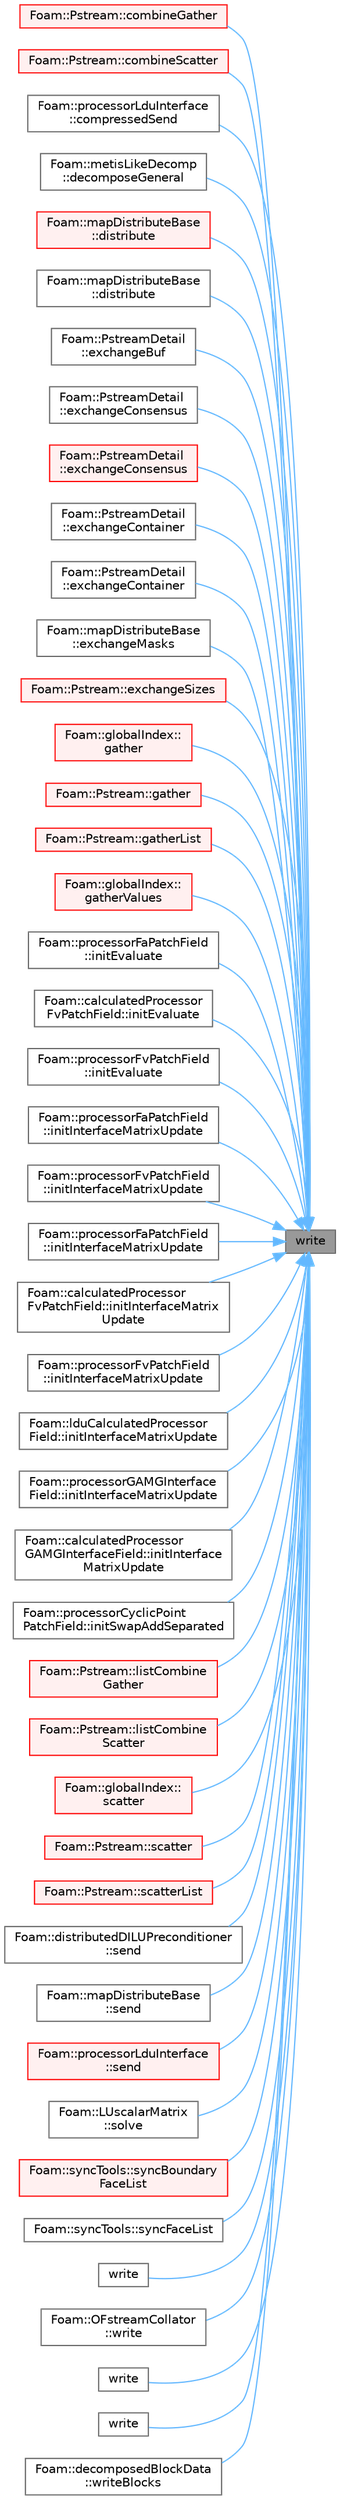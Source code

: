 digraph "write"
{
 // LATEX_PDF_SIZE
  bgcolor="transparent";
  edge [fontname=Helvetica,fontsize=10,labelfontname=Helvetica,labelfontsize=10];
  node [fontname=Helvetica,fontsize=10,shape=box,height=0.2,width=0.4];
  rankdir="RL";
  Node1 [id="Node000001",label="write",height=0.2,width=0.4,color="gray40", fillcolor="grey60", style="filled", fontcolor="black",tooltip=" "];
  Node1 -> Node2 [id="edge1_Node000001_Node000002",dir="back",color="steelblue1",style="solid",tooltip=" "];
  Node2 [id="Node000002",label="Foam::Pstream::combineGather",height=0.2,width=0.4,color="red", fillcolor="#FFF0F0", style="filled",URL="$classFoam_1_1Pstream.html#a6a5fbe57b90209c3c007cae22783966d",tooltip=" "];
  Node1 -> Node17 [id="edge2_Node000001_Node000017",dir="back",color="steelblue1",style="solid",tooltip=" "];
  Node17 [id="Node000017",label="Foam::Pstream::combineScatter",height=0.2,width=0.4,color="red", fillcolor="#FFF0F0", style="filled",URL="$classFoam_1_1Pstream.html#a72eb7db43b99d33935795be25212b240",tooltip=" "];
  Node1 -> Node19 [id="edge3_Node000001_Node000019",dir="back",color="steelblue1",style="solid",tooltip=" "];
  Node19 [id="Node000019",label="Foam::processorLduInterface\l::compressedSend",height=0.2,width=0.4,color="grey40", fillcolor="white", style="filled",URL="$classFoam_1_1processorLduInterface.html#a8b92f0365504355ae51fcba507dd695b",tooltip=" "];
  Node1 -> Node20 [id="edge4_Node000001_Node000020",dir="back",color="steelblue1",style="solid",tooltip=" "];
  Node20 [id="Node000020",label="Foam::metisLikeDecomp\l::decomposeGeneral",height=0.2,width=0.4,color="grey40", fillcolor="white", style="filled",URL="$classFoam_1_1metisLikeDecomp.html#ade7fcefea26c062a77ede6094665448f",tooltip=" "];
  Node1 -> Node21 [id="edge5_Node000001_Node000021",dir="back",color="steelblue1",style="solid",tooltip=" "];
  Node21 [id="Node000021",label="Foam::mapDistributeBase\l::distribute",height=0.2,width=0.4,color="red", fillcolor="#FFF0F0", style="filled",URL="$classFoam_1_1mapDistributeBase.html#adfb7f7cab080e230c5604f22c2ec89ff",tooltip=" "];
  Node1 -> Node31 [id="edge6_Node000001_Node000031",dir="back",color="steelblue1",style="solid",tooltip=" "];
  Node31 [id="Node000031",label="Foam::mapDistributeBase\l::distribute",height=0.2,width=0.4,color="grey40", fillcolor="white", style="filled",URL="$classFoam_1_1mapDistributeBase.html#ad935c2719730bbe84c9a89b6e91bce5a",tooltip=" "];
  Node1 -> Node32 [id="edge7_Node000001_Node000032",dir="back",color="steelblue1",style="solid",tooltip=" "];
  Node32 [id="Node000032",label="Foam::PstreamDetail\l::exchangeBuf",height=0.2,width=0.4,color="grey40", fillcolor="white", style="filled",URL="$namespaceFoam_1_1PstreamDetail.html#a888a39db8b23e446561245b14b3be2f4",tooltip=" "];
  Node1 -> Node33 [id="edge8_Node000001_Node000033",dir="back",color="steelblue1",style="solid",tooltip=" "];
  Node33 [id="Node000033",label="Foam::PstreamDetail\l::exchangeConsensus",height=0.2,width=0.4,color="grey40", fillcolor="white", style="filled",URL="$namespaceFoam_1_1PstreamDetail.html#a290daec6721dcc73e18585dd63411296",tooltip=" "];
  Node1 -> Node34 [id="edge9_Node000001_Node000034",dir="back",color="steelblue1",style="solid",tooltip=" "];
  Node34 [id="Node000034",label="Foam::PstreamDetail\l::exchangeConsensus",height=0.2,width=0.4,color="red", fillcolor="#FFF0F0", style="filled",URL="$namespaceFoam_1_1PstreamDetail.html#afe83de1d422bb3e240090bc44126b104",tooltip=" "];
  Node1 -> Node37 [id="edge10_Node000001_Node000037",dir="back",color="steelblue1",style="solid",tooltip=" "];
  Node37 [id="Node000037",label="Foam::PstreamDetail\l::exchangeContainer",height=0.2,width=0.4,color="grey40", fillcolor="white", style="filled",URL="$namespaceFoam_1_1PstreamDetail.html#a7c4d8de05c8b154709421d3840f97d43",tooltip=" "];
  Node1 -> Node38 [id="edge11_Node000001_Node000038",dir="back",color="steelblue1",style="solid",tooltip=" "];
  Node38 [id="Node000038",label="Foam::PstreamDetail\l::exchangeContainer",height=0.2,width=0.4,color="grey40", fillcolor="white", style="filled",URL="$namespaceFoam_1_1PstreamDetail.html#a8edbf6a7504dda4b112404138d4dd6f3",tooltip=" "];
  Node1 -> Node39 [id="edge12_Node000001_Node000039",dir="back",color="steelblue1",style="solid",tooltip=" "];
  Node39 [id="Node000039",label="Foam::mapDistributeBase\l::exchangeMasks",height=0.2,width=0.4,color="grey40", fillcolor="white", style="filled",URL="$classFoam_1_1mapDistributeBase.html#ac6e864389776bcc69e30a75f0655ad1d",tooltip=" "];
  Node1 -> Node40 [id="edge13_Node000001_Node000040",dir="back",color="steelblue1",style="solid",tooltip=" "];
  Node40 [id="Node000040",label="Foam::Pstream::exchangeSizes",height=0.2,width=0.4,color="red", fillcolor="#FFF0F0", style="filled",URL="$classFoam_1_1Pstream.html#afdd9bee35c1e4d0f4d7094d637f850a0",tooltip=" "];
  Node1 -> Node42 [id="edge14_Node000001_Node000042",dir="back",color="steelblue1",style="solid",tooltip=" "];
  Node42 [id="Node000042",label="Foam::globalIndex::\lgather",height=0.2,width=0.4,color="red", fillcolor="#FFF0F0", style="filled",URL="$classFoam_1_1globalIndex.html#a75482eae7e41c5ccd2c3600605e760d6",tooltip=" "];
  Node1 -> Node64 [id="edge15_Node000001_Node000064",dir="back",color="steelblue1",style="solid",tooltip=" "];
  Node64 [id="Node000064",label="Foam::Pstream::gather",height=0.2,width=0.4,color="red", fillcolor="#FFF0F0", style="filled",URL="$classFoam_1_1Pstream.html#a4b798236407a2f8c561efebfdc0f9f0e",tooltip=" "];
  Node1 -> Node572 [id="edge16_Node000001_Node000572",dir="back",color="steelblue1",style="solid",tooltip=" "];
  Node572 [id="Node000572",label="Foam::Pstream::gatherList",height=0.2,width=0.4,color="red", fillcolor="#FFF0F0", style="filled",URL="$classFoam_1_1Pstream.html#a5f2c39c18360c2508bad8e3af874ab52",tooltip=" "];
  Node1 -> Node612 [id="edge17_Node000001_Node000612",dir="back",color="steelblue1",style="solid",tooltip=" "];
  Node612 [id="Node000612",label="Foam::globalIndex::\lgatherValues",height=0.2,width=0.4,color="red", fillcolor="#FFF0F0", style="filled",URL="$classFoam_1_1globalIndex.html#ae71eec9234fb97c97683d231b6f8063a",tooltip=" "];
  Node1 -> Node613 [id="edge18_Node000001_Node000613",dir="back",color="steelblue1",style="solid",tooltip=" "];
  Node613 [id="Node000613",label="Foam::processorFaPatchField\l::initEvaluate",height=0.2,width=0.4,color="grey40", fillcolor="white", style="filled",URL="$classFoam_1_1processorFaPatchField.html#a65e53e9af7fa5ef0659db31b6d0763b0",tooltip=" "];
  Node1 -> Node614 [id="edge19_Node000001_Node000614",dir="back",color="steelblue1",style="solid",tooltip=" "];
  Node614 [id="Node000614",label="Foam::calculatedProcessor\lFvPatchField::initEvaluate",height=0.2,width=0.4,color="grey40", fillcolor="white", style="filled",URL="$classFoam_1_1calculatedProcessorFvPatchField.html#a65e53e9af7fa5ef0659db31b6d0763b0",tooltip=" "];
  Node1 -> Node615 [id="edge20_Node000001_Node000615",dir="back",color="steelblue1",style="solid",tooltip=" "];
  Node615 [id="Node000615",label="Foam::processorFvPatchField\l::initEvaluate",height=0.2,width=0.4,color="grey40", fillcolor="white", style="filled",URL="$classFoam_1_1processorFvPatchField.html#a65e53e9af7fa5ef0659db31b6d0763b0",tooltip=" "];
  Node1 -> Node616 [id="edge21_Node000001_Node000616",dir="back",color="steelblue1",style="solid",tooltip=" "];
  Node616 [id="Node000616",label="Foam::processorFaPatchField\l::initInterfaceMatrixUpdate",height=0.2,width=0.4,color="grey40", fillcolor="white", style="filled",URL="$classFoam_1_1processorFaPatchField.html#ab0573e14b3cbb8be1a2aec56fd0afdbc",tooltip=" "];
  Node1 -> Node617 [id="edge22_Node000001_Node000617",dir="back",color="steelblue1",style="solid",tooltip=" "];
  Node617 [id="Node000617",label="Foam::processorFvPatchField\l::initInterfaceMatrixUpdate",height=0.2,width=0.4,color="grey40", fillcolor="white", style="filled",URL="$classFoam_1_1processorFvPatchField.html#a4754d61e5d2f16639d626df39704a63b",tooltip=" "];
  Node1 -> Node618 [id="edge23_Node000001_Node000618",dir="back",color="steelblue1",style="solid",tooltip=" "];
  Node618 [id="Node000618",label="Foam::processorFaPatchField\l::initInterfaceMatrixUpdate",height=0.2,width=0.4,color="grey40", fillcolor="white", style="filled",URL="$classFoam_1_1processorFaPatchField.html#a202fc6302e594b02bed6e65f27b2d41f",tooltip=" "];
  Node1 -> Node619 [id="edge24_Node000001_Node000619",dir="back",color="steelblue1",style="solid",tooltip=" "];
  Node619 [id="Node000619",label="Foam::calculatedProcessor\lFvPatchField::initInterfaceMatrix\lUpdate",height=0.2,width=0.4,color="grey40", fillcolor="white", style="filled",URL="$classFoam_1_1calculatedProcessorFvPatchField.html#a202fc6302e594b02bed6e65f27b2d41f",tooltip=" "];
  Node1 -> Node620 [id="edge25_Node000001_Node000620",dir="back",color="steelblue1",style="solid",tooltip=" "];
  Node620 [id="Node000620",label="Foam::processorFvPatchField\l::initInterfaceMatrixUpdate",height=0.2,width=0.4,color="grey40", fillcolor="white", style="filled",URL="$classFoam_1_1processorFvPatchField.html#a202fc6302e594b02bed6e65f27b2d41f",tooltip=" "];
  Node1 -> Node621 [id="edge26_Node000001_Node000621",dir="back",color="steelblue1",style="solid",tooltip=" "];
  Node621 [id="Node000621",label="Foam::lduCalculatedProcessor\lField::initInterfaceMatrixUpdate",height=0.2,width=0.4,color="grey40", fillcolor="white", style="filled",URL="$classFoam_1_1lduCalculatedProcessorField.html#a202fc6302e594b02bed6e65f27b2d41f",tooltip=" "];
  Node1 -> Node622 [id="edge27_Node000001_Node000622",dir="back",color="steelblue1",style="solid",tooltip=" "];
  Node622 [id="Node000622",label="Foam::processorGAMGInterface\lField::initInterfaceMatrixUpdate",height=0.2,width=0.4,color="grey40", fillcolor="white", style="filled",URL="$classFoam_1_1processorGAMGInterfaceField.html#a202fc6302e594b02bed6e65f27b2d41f",tooltip=" "];
  Node1 -> Node623 [id="edge28_Node000001_Node000623",dir="back",color="steelblue1",style="solid",tooltip=" "];
  Node623 [id="Node000623",label="Foam::calculatedProcessor\lGAMGInterfaceField::initInterface\lMatrixUpdate",height=0.2,width=0.4,color="grey40", fillcolor="white", style="filled",URL="$classFoam_1_1calculatedProcessorGAMGInterfaceField.html#a202fc6302e594b02bed6e65f27b2d41f",tooltip=" "];
  Node1 -> Node624 [id="edge29_Node000001_Node000624",dir="back",color="steelblue1",style="solid",tooltip=" "];
  Node624 [id="Node000624",label="Foam::processorCyclicPoint\lPatchField::initSwapAddSeparated",height=0.2,width=0.4,color="grey40", fillcolor="white", style="filled",URL="$classFoam_1_1processorCyclicPointPatchField.html#a5d2b2f51aa5cebfe20879dfbe67f2bc4",tooltip=" "];
  Node1 -> Node625 [id="edge30_Node000001_Node000625",dir="back",color="steelblue1",style="solid",tooltip=" "];
  Node625 [id="Node000625",label="Foam::Pstream::listCombine\lGather",height=0.2,width=0.4,color="red", fillcolor="#FFF0F0", style="filled",URL="$classFoam_1_1Pstream.html#ad076c926b6ba40bcb5d0ec7778d6b6fd",tooltip=" "];
  Node1 -> Node656 [id="edge31_Node000001_Node000656",dir="back",color="steelblue1",style="solid",tooltip=" "];
  Node656 [id="Node000656",label="Foam::Pstream::listCombine\lScatter",height=0.2,width=0.4,color="red", fillcolor="#FFF0F0", style="filled",URL="$classFoam_1_1Pstream.html#a99698930580005b39ad6a5835d617fa9",tooltip=" "];
  Node1 -> Node658 [id="edge32_Node000001_Node000658",dir="back",color="steelblue1",style="solid",tooltip=" "];
  Node658 [id="Node000658",label="Foam::globalIndex::\lscatter",height=0.2,width=0.4,color="red", fillcolor="#FFF0F0", style="filled",URL="$classFoam_1_1globalIndex.html#a79bddb85882a1d570caa5f9143ef72e8",tooltip=" "];
  Node1 -> Node661 [id="edge33_Node000001_Node000661",dir="back",color="steelblue1",style="solid",tooltip=" "];
  Node661 [id="Node000661",label="Foam::Pstream::scatter",height=0.2,width=0.4,color="red", fillcolor="#FFF0F0", style="filled",URL="$classFoam_1_1Pstream.html#abd0389d2bfd59f5c0cd428795e613424",tooltip=" "];
  Node1 -> Node663 [id="edge34_Node000001_Node000663",dir="back",color="steelblue1",style="solid",tooltip=" "];
  Node663 [id="Node000663",label="Foam::Pstream::scatterList",height=0.2,width=0.4,color="red", fillcolor="#FFF0F0", style="filled",URL="$classFoam_1_1Pstream.html#a8f29bc97f7891b66a1b70bdbcc669d7d",tooltip=" "];
  Node1 -> Node665 [id="edge35_Node000001_Node000665",dir="back",color="steelblue1",style="solid",tooltip=" "];
  Node665 [id="Node000665",label="Foam::distributedDILUPreconditioner\l::send",height=0.2,width=0.4,color="grey40", fillcolor="white", style="filled",URL="$classFoam_1_1distributedDILUPreconditioner.html#a13fa65b0c6c39d7a7b10fc64d7842cb7",tooltip=" "];
  Node1 -> Node666 [id="edge36_Node000001_Node000666",dir="back",color="steelblue1",style="solid",tooltip=" "];
  Node666 [id="Node000666",label="Foam::mapDistributeBase\l::send",height=0.2,width=0.4,color="grey40", fillcolor="white", style="filled",URL="$classFoam_1_1mapDistributeBase.html#a34d42defffbf43a4a244c498a672882a",tooltip=" "];
  Node1 -> Node667 [id="edge37_Node000001_Node000667",dir="back",color="steelblue1",style="solid",tooltip=" "];
  Node667 [id="Node000667",label="Foam::processorLduInterface\l::send",height=0.2,width=0.4,color="red", fillcolor="#FFF0F0", style="filled",URL="$classFoam_1_1processorLduInterface.html#acb7f4c62868ee0b88f81109e5764b62d",tooltip=" "];
  Node1 -> Node670 [id="edge38_Node000001_Node000670",dir="back",color="steelblue1",style="solid",tooltip=" "];
  Node670 [id="Node000670",label="Foam::LUscalarMatrix\l::solve",height=0.2,width=0.4,color="grey40", fillcolor="white", style="filled",URL="$classFoam_1_1LUscalarMatrix.html#a803702a028f92e51831047c7d21b57c0",tooltip=" "];
  Node1 -> Node671 [id="edge39_Node000001_Node000671",dir="back",color="steelblue1",style="solid",tooltip=" "];
  Node671 [id="Node000671",label="Foam::syncTools::syncBoundary\lFaceList",height=0.2,width=0.4,color="red", fillcolor="#FFF0F0", style="filled",URL="$classFoam_1_1syncTools.html#a61988484ac2118dcd435a7d034d3a1aa",tooltip=" "];
  Node1 -> Node745 [id="edge40_Node000001_Node000745",dir="back",color="steelblue1",style="solid",tooltip=" "];
  Node745 [id="Node000745",label="Foam::syncTools::syncFaceList",height=0.2,width=0.4,color="grey40", fillcolor="white", style="filled",URL="$classFoam_1_1syncTools.html#afa9239c4d180f9ee86b3cf0aa59baaa7",tooltip=" "];
  Node1 -> Node746 [id="edge41_Node000001_Node000746",dir="back",color="steelblue1",style="solid",tooltip=" "];
  Node746 [id="Node000746",label="write",height=0.2,width=0.4,color="grey40", fillcolor="white", style="filled",URL="$classFoam_1_1UOPstream.html#aeed4d87faed984fad02aa530263517c2",tooltip=" "];
  Node1 -> Node747 [id="edge42_Node000001_Node000747",dir="back",color="steelblue1",style="solid",tooltip=" "];
  Node747 [id="Node000747",label="Foam::OFstreamCollator\l::write",height=0.2,width=0.4,color="grey40", fillcolor="white", style="filled",URL="$classFoam_1_1OFstreamCollator.html#ae2976a75dfc96caf82a37c816090065a",tooltip=" "];
  Node1 -> Node748 [id="edge43_Node000001_Node000748",dir="back",color="steelblue1",style="solid",tooltip=" "];
  Node748 [id="Node000748",label="write",height=0.2,width=0.4,color="grey40", fillcolor="white", style="filled",URL="$classFoam_1_1UOPstream.html#a1bab8671ddf35a590c70c4da1935a1af",tooltip=" "];
  Node1 -> Node749 [id="edge44_Node000001_Node000749",dir="back",color="steelblue1",style="solid",tooltip=" "];
  Node749 [id="Node000749",label="write",height=0.2,width=0.4,color="grey40", fillcolor="white", style="filled",URL="$classFoam_1_1UOPstream.html#ab6f8ac05f46a475a2f4e28abc0066476",tooltip=" "];
  Node1 -> Node750 [id="edge45_Node000001_Node000750",dir="back",color="steelblue1",style="solid",tooltip=" "];
  Node750 [id="Node000750",label="Foam::decomposedBlockData\l::writeBlocks",height=0.2,width=0.4,color="grey40", fillcolor="white", style="filled",URL="$classFoam_1_1decomposedBlockData.html#ad484d28a54857aafa865e5d70437bb63",tooltip=" "];
}
